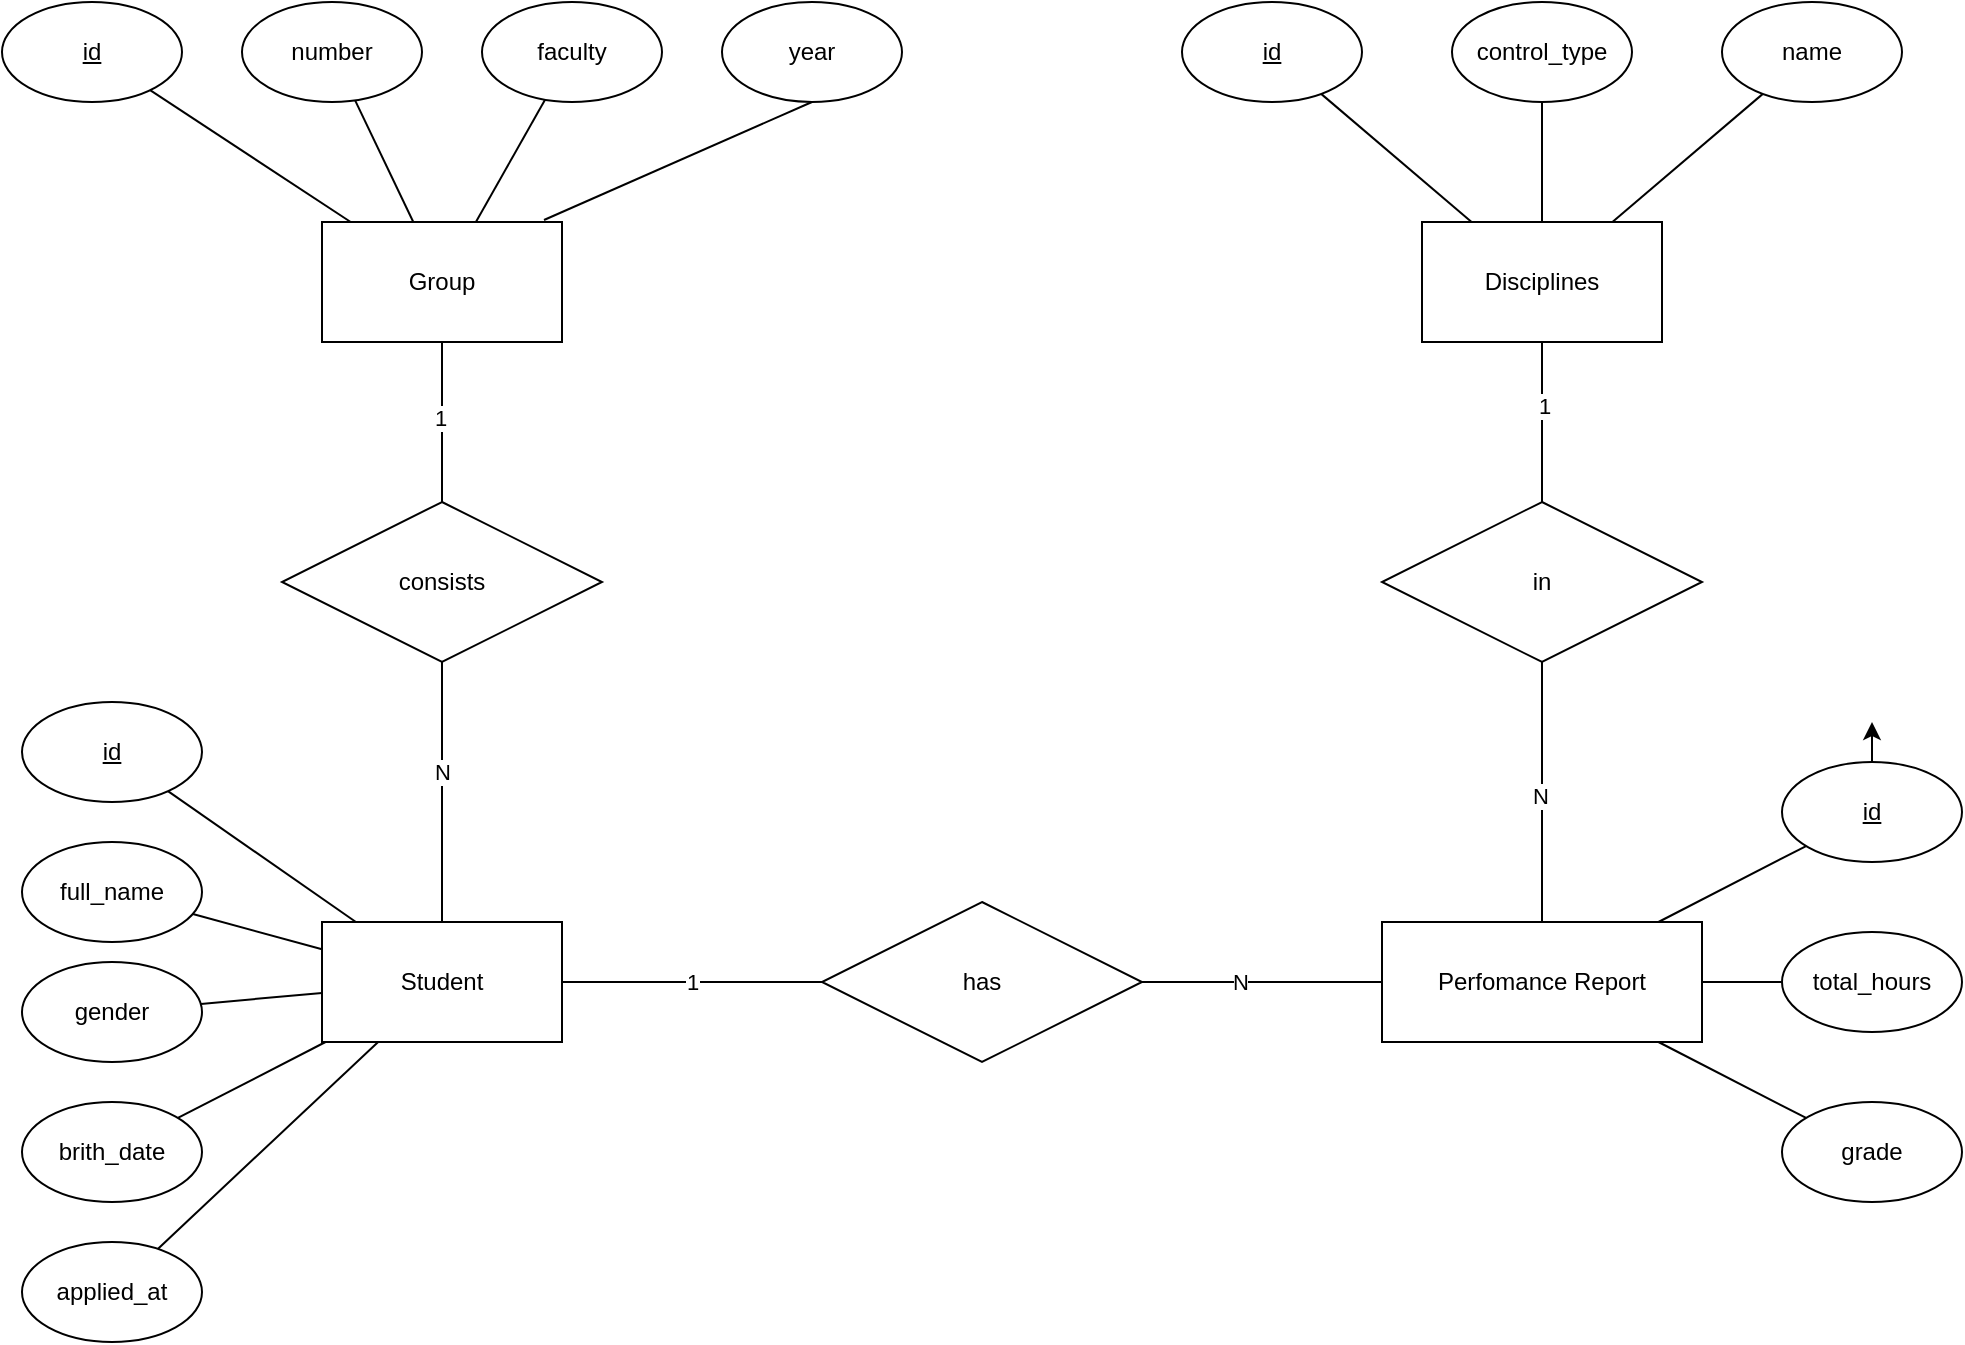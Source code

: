 <mxfile version="28.2.0">
  <diagram name="Страница — 1" id="qQyhl8cEC5I3Xc91e9dq">
    <mxGraphModel dx="1186" dy="707" grid="1" gridSize="10" guides="1" tooltips="1" connect="1" arrows="1" fold="1" page="1" pageScale="1" pageWidth="850" pageHeight="1100" math="0" shadow="0">
      <root>
        <mxCell id="0" />
        <mxCell id="1" parent="0" />
        <mxCell id="DhTfBYhSW_z6Bcd5cQwN-1" value="Student" style="rounded=0;whiteSpace=wrap;html=1;" vertex="1" parent="1">
          <mxGeometry x="190" y="690" width="120" height="60" as="geometry" />
        </mxCell>
        <mxCell id="DhTfBYhSW_z6Bcd5cQwN-2" value="Disciplines" style="rounded=0;whiteSpace=wrap;html=1;" vertex="1" parent="1">
          <mxGeometry x="740" y="340" width="120" height="60" as="geometry" />
        </mxCell>
        <mxCell id="DhTfBYhSW_z6Bcd5cQwN-3" value="Perfomance Report" style="rounded=0;whiteSpace=wrap;html=1;" vertex="1" parent="1">
          <mxGeometry x="720" y="690" width="160" height="60" as="geometry" />
        </mxCell>
        <mxCell id="DhTfBYhSW_z6Bcd5cQwN-4" value="gender" style="ellipse;whiteSpace=wrap;html=1;" vertex="1" parent="1">
          <mxGeometry x="40" y="710" width="90" height="50" as="geometry" />
        </mxCell>
        <mxCell id="DhTfBYhSW_z6Bcd5cQwN-5" value="brith_date" style="ellipse;whiteSpace=wrap;html=1;" vertex="1" parent="1">
          <mxGeometry x="40" y="780" width="90" height="50" as="geometry" />
        </mxCell>
        <mxCell id="DhTfBYhSW_z6Bcd5cQwN-6" value="applied_at" style="ellipse;whiteSpace=wrap;html=1;" vertex="1" parent="1">
          <mxGeometry x="40" y="850" width="90" height="50" as="geometry" />
        </mxCell>
        <mxCell id="DhTfBYhSW_z6Bcd5cQwN-7" value="&lt;u&gt;id&lt;/u&gt;" style="ellipse;whiteSpace=wrap;html=1;" vertex="1" parent="1">
          <mxGeometry x="40" y="580" width="90" height="50" as="geometry" />
        </mxCell>
        <mxCell id="DhTfBYhSW_z6Bcd5cQwN-8" value="" style="endArrow=none;html=1;rounded=0;" edge="1" parent="1" source="DhTfBYhSW_z6Bcd5cQwN-7" target="DhTfBYhSW_z6Bcd5cQwN-1">
          <mxGeometry width="50" height="50" relative="1" as="geometry">
            <mxPoint x="280" y="650" as="sourcePoint" />
            <mxPoint x="440" y="910" as="targetPoint" />
          </mxGeometry>
        </mxCell>
        <mxCell id="DhTfBYhSW_z6Bcd5cQwN-9" value="" style="endArrow=none;html=1;rounded=0;" edge="1" parent="1" source="DhTfBYhSW_z6Bcd5cQwN-4" target="DhTfBYhSW_z6Bcd5cQwN-1">
          <mxGeometry width="50" height="50" relative="1" as="geometry">
            <mxPoint x="140" y="620" as="sourcePoint" />
            <mxPoint x="364" y="620" as="targetPoint" />
          </mxGeometry>
        </mxCell>
        <mxCell id="DhTfBYhSW_z6Bcd5cQwN-10" value="" style="endArrow=none;html=1;rounded=0;" edge="1" parent="1" source="DhTfBYhSW_z6Bcd5cQwN-5" target="DhTfBYhSW_z6Bcd5cQwN-1">
          <mxGeometry width="50" height="50" relative="1" as="geometry">
            <mxPoint x="150" y="630" as="sourcePoint" />
            <mxPoint x="374" y="630" as="targetPoint" />
          </mxGeometry>
        </mxCell>
        <mxCell id="DhTfBYhSW_z6Bcd5cQwN-11" value="" style="endArrow=none;html=1;rounded=0;" edge="1" parent="1" source="DhTfBYhSW_z6Bcd5cQwN-6" target="DhTfBYhSW_z6Bcd5cQwN-1">
          <mxGeometry width="50" height="50" relative="1" as="geometry">
            <mxPoint x="160" y="640" as="sourcePoint" />
            <mxPoint x="384" y="640" as="targetPoint" />
          </mxGeometry>
        </mxCell>
        <mxCell id="DhTfBYhSW_z6Bcd5cQwN-12" value="name" style="ellipse;whiteSpace=wrap;html=1;" vertex="1" parent="1">
          <mxGeometry x="890" y="230" width="90" height="50" as="geometry" />
        </mxCell>
        <mxCell id="DhTfBYhSW_z6Bcd5cQwN-14" value="&lt;u&gt;id&lt;/u&gt;" style="ellipse;whiteSpace=wrap;html=1;" vertex="1" parent="1">
          <mxGeometry x="620" y="230" width="90" height="50" as="geometry" />
        </mxCell>
        <mxCell id="DhTfBYhSW_z6Bcd5cQwN-59" style="edgeStyle=orthogonalEdgeStyle;rounded=0;orthogonalLoop=1;jettySize=auto;html=1;exitX=0.5;exitY=0;exitDx=0;exitDy=0;" edge="1" parent="1" source="DhTfBYhSW_z6Bcd5cQwN-15">
          <mxGeometry relative="1" as="geometry">
            <mxPoint x="965" y="590" as="targetPoint" />
          </mxGeometry>
        </mxCell>
        <mxCell id="DhTfBYhSW_z6Bcd5cQwN-15" value="&lt;u&gt;id&lt;/u&gt;" style="ellipse;whiteSpace=wrap;html=1;" vertex="1" parent="1">
          <mxGeometry x="920" y="610" width="90" height="50" as="geometry" />
        </mxCell>
        <mxCell id="DhTfBYhSW_z6Bcd5cQwN-17" value="control_type" style="ellipse;whiteSpace=wrap;html=1;" vertex="1" parent="1">
          <mxGeometry x="755" y="230" width="90" height="50" as="geometry" />
        </mxCell>
        <mxCell id="DhTfBYhSW_z6Bcd5cQwN-18" value="total_hours" style="ellipse;whiteSpace=wrap;html=1;" vertex="1" parent="1">
          <mxGeometry x="920" y="695" width="90" height="50" as="geometry" />
        </mxCell>
        <mxCell id="DhTfBYhSW_z6Bcd5cQwN-19" value="grade" style="ellipse;whiteSpace=wrap;html=1;" vertex="1" parent="1">
          <mxGeometry x="920" y="780" width="90" height="50" as="geometry" />
        </mxCell>
        <mxCell id="DhTfBYhSW_z6Bcd5cQwN-20" value="" style="endArrow=none;html=1;rounded=0;" edge="1" parent="1" source="DhTfBYhSW_z6Bcd5cQwN-15" target="DhTfBYhSW_z6Bcd5cQwN-3">
          <mxGeometry width="50" height="50" relative="1" as="geometry">
            <mxPoint x="640" y="460" as="sourcePoint" />
            <mxPoint x="690" y="410" as="targetPoint" />
          </mxGeometry>
        </mxCell>
        <mxCell id="DhTfBYhSW_z6Bcd5cQwN-22" value="" style="endArrow=none;html=1;rounded=0;entryX=0.5;entryY=0;entryDx=0;entryDy=0;" edge="1" parent="1" source="DhTfBYhSW_z6Bcd5cQwN-17" target="DhTfBYhSW_z6Bcd5cQwN-2">
          <mxGeometry width="50" height="50" relative="1" as="geometry">
            <mxPoint x="460" y="455" as="sourcePoint" />
            <mxPoint x="504" y="470" as="targetPoint" />
          </mxGeometry>
        </mxCell>
        <mxCell id="DhTfBYhSW_z6Bcd5cQwN-23" value="" style="endArrow=none;html=1;rounded=0;" edge="1" parent="1" source="DhTfBYhSW_z6Bcd5cQwN-18" target="DhTfBYhSW_z6Bcd5cQwN-3">
          <mxGeometry width="50" height="50" relative="1" as="geometry">
            <mxPoint x="470" y="465" as="sourcePoint" />
            <mxPoint x="514" y="480" as="targetPoint" />
          </mxGeometry>
        </mxCell>
        <mxCell id="DhTfBYhSW_z6Bcd5cQwN-24" value="" style="endArrow=none;html=1;rounded=0;" edge="1" parent="1" source="DhTfBYhSW_z6Bcd5cQwN-19" target="DhTfBYhSW_z6Bcd5cQwN-3">
          <mxGeometry width="50" height="50" relative="1" as="geometry">
            <mxPoint x="480" y="475" as="sourcePoint" />
            <mxPoint x="560" y="550" as="targetPoint" />
          </mxGeometry>
        </mxCell>
        <mxCell id="DhTfBYhSW_z6Bcd5cQwN-25" value="" style="endArrow=none;html=1;rounded=0;" edge="1" parent="1" source="DhTfBYhSW_z6Bcd5cQwN-2" target="DhTfBYhSW_z6Bcd5cQwN-14">
          <mxGeometry width="50" height="50" relative="1" as="geometry">
            <mxPoint x="240" y="485" as="sourcePoint" />
            <mxPoint x="284" y="500" as="targetPoint" />
          </mxGeometry>
        </mxCell>
        <mxCell id="DhTfBYhSW_z6Bcd5cQwN-26" value="" style="endArrow=none;html=1;rounded=0;" edge="1" parent="1" source="DhTfBYhSW_z6Bcd5cQwN-2" target="DhTfBYhSW_z6Bcd5cQwN-12">
          <mxGeometry width="50" height="50" relative="1" as="geometry">
            <mxPoint x="590" y="240" as="sourcePoint" />
            <mxPoint x="700" y="175" as="targetPoint" />
          </mxGeometry>
        </mxCell>
        <mxCell id="DhTfBYhSW_z6Bcd5cQwN-28" value="in" style="rhombus;whiteSpace=wrap;html=1;" vertex="1" parent="1">
          <mxGeometry x="720" y="480" width="160" height="80" as="geometry" />
        </mxCell>
        <mxCell id="DhTfBYhSW_z6Bcd5cQwN-29" value="" style="endArrow=none;html=1;rounded=0;" edge="1" parent="1" source="DhTfBYhSW_z6Bcd5cQwN-3" target="DhTfBYhSW_z6Bcd5cQwN-28">
          <mxGeometry width="50" height="50" relative="1" as="geometry">
            <mxPoint x="260" y="480" as="sourcePoint" />
            <mxPoint x="310" y="430" as="targetPoint" />
          </mxGeometry>
        </mxCell>
        <mxCell id="DhTfBYhSW_z6Bcd5cQwN-30" value="N" style="edgeLabel;html=1;align=center;verticalAlign=middle;resizable=0;points=[];" vertex="1" connectable="0" parent="DhTfBYhSW_z6Bcd5cQwN-29">
          <mxGeometry x="-0.027" y="1" relative="1" as="geometry">
            <mxPoint as="offset" />
          </mxGeometry>
        </mxCell>
        <mxCell id="DhTfBYhSW_z6Bcd5cQwN-31" value="" style="endArrow=none;html=1;rounded=0;" edge="1" parent="1" source="DhTfBYhSW_z6Bcd5cQwN-28" target="DhTfBYhSW_z6Bcd5cQwN-2">
          <mxGeometry width="50" height="50" relative="1" as="geometry">
            <mxPoint x="420" y="460" as="sourcePoint" />
            <mxPoint x="470" y="410" as="targetPoint" />
          </mxGeometry>
        </mxCell>
        <mxCell id="DhTfBYhSW_z6Bcd5cQwN-32" value="1" style="edgeLabel;html=1;align=center;verticalAlign=middle;resizable=0;points=[];" vertex="1" connectable="0" parent="DhTfBYhSW_z6Bcd5cQwN-31">
          <mxGeometry x="0.213" y="-1" relative="1" as="geometry">
            <mxPoint as="offset" />
          </mxGeometry>
        </mxCell>
        <mxCell id="DhTfBYhSW_z6Bcd5cQwN-33" value="has" style="rhombus;whiteSpace=wrap;html=1;" vertex="1" parent="1">
          <mxGeometry x="440" y="680" width="160" height="80" as="geometry" />
        </mxCell>
        <mxCell id="DhTfBYhSW_z6Bcd5cQwN-34" value="" style="endArrow=none;html=1;rounded=0;" edge="1" parent="1" source="DhTfBYhSW_z6Bcd5cQwN-3" target="DhTfBYhSW_z6Bcd5cQwN-33">
          <mxGeometry width="50" height="50" relative="1" as="geometry">
            <mxPoint x="410" y="410" as="sourcePoint" />
            <mxPoint x="460" y="360" as="targetPoint" />
          </mxGeometry>
        </mxCell>
        <mxCell id="DhTfBYhSW_z6Bcd5cQwN-35" value="N" style="edgeLabel;html=1;align=center;verticalAlign=middle;resizable=0;points=[];" vertex="1" connectable="0" parent="DhTfBYhSW_z6Bcd5cQwN-34">
          <mxGeometry x="0.189" relative="1" as="geometry">
            <mxPoint as="offset" />
          </mxGeometry>
        </mxCell>
        <mxCell id="DhTfBYhSW_z6Bcd5cQwN-36" value="1" style="endArrow=none;html=1;rounded=0;" edge="1" parent="1" source="DhTfBYhSW_z6Bcd5cQwN-33" target="DhTfBYhSW_z6Bcd5cQwN-1">
          <mxGeometry width="50" height="50" relative="1" as="geometry">
            <mxPoint x="384" y="470" as="sourcePoint" />
            <mxPoint x="367" y="377" as="targetPoint" />
          </mxGeometry>
        </mxCell>
        <mxCell id="DhTfBYhSW_z6Bcd5cQwN-38" value="full_name" style="ellipse;whiteSpace=wrap;html=1;" vertex="1" parent="1">
          <mxGeometry x="40" y="650" width="90" height="50" as="geometry" />
        </mxCell>
        <mxCell id="DhTfBYhSW_z6Bcd5cQwN-39" value="" style="endArrow=none;html=1;rounded=0;" edge="1" parent="1" source="DhTfBYhSW_z6Bcd5cQwN-38" target="DhTfBYhSW_z6Bcd5cQwN-1">
          <mxGeometry width="50" height="50" relative="1" as="geometry">
            <mxPoint x="380" y="910" as="sourcePoint" />
            <mxPoint x="430" y="860" as="targetPoint" />
          </mxGeometry>
        </mxCell>
        <mxCell id="DhTfBYhSW_z6Bcd5cQwN-40" value="Group" style="rounded=0;whiteSpace=wrap;html=1;" vertex="1" parent="1">
          <mxGeometry x="190" y="340" width="120" height="60" as="geometry" />
        </mxCell>
        <mxCell id="DhTfBYhSW_z6Bcd5cQwN-41" style="edgeStyle=orthogonalEdgeStyle;rounded=0;orthogonalLoop=1;jettySize=auto;html=1;exitX=0.5;exitY=1;exitDx=0;exitDy=0;" edge="1" parent="1" source="DhTfBYhSW_z6Bcd5cQwN-40" target="DhTfBYhSW_z6Bcd5cQwN-40">
          <mxGeometry relative="1" as="geometry" />
        </mxCell>
        <mxCell id="DhTfBYhSW_z6Bcd5cQwN-42" value="&lt;u&gt;id&lt;/u&gt;" style="ellipse;whiteSpace=wrap;html=1;" vertex="1" parent="1">
          <mxGeometry x="30" y="230" width="90" height="50" as="geometry" />
        </mxCell>
        <mxCell id="DhTfBYhSW_z6Bcd5cQwN-43" value="" style="endArrow=none;html=1;rounded=0;" edge="1" parent="1" source="DhTfBYhSW_z6Bcd5cQwN-40" target="DhTfBYhSW_z6Bcd5cQwN-42">
          <mxGeometry width="50" height="50" relative="1" as="geometry">
            <mxPoint x="330" y="560" as="sourcePoint" />
            <mxPoint x="380" y="510" as="targetPoint" />
          </mxGeometry>
        </mxCell>
        <mxCell id="DhTfBYhSW_z6Bcd5cQwN-44" value="consists" style="rhombus;whiteSpace=wrap;html=1;" vertex="1" parent="1">
          <mxGeometry x="170" y="480" width="160" height="80" as="geometry" />
        </mxCell>
        <mxCell id="DhTfBYhSW_z6Bcd5cQwN-45" value="" style="endArrow=none;html=1;rounded=0;" edge="1" parent="1" source="DhTfBYhSW_z6Bcd5cQwN-44" target="DhTfBYhSW_z6Bcd5cQwN-40">
          <mxGeometry width="50" height="50" relative="1" as="geometry">
            <mxPoint x="220" y="520" as="sourcePoint" />
            <mxPoint x="270" y="470" as="targetPoint" />
          </mxGeometry>
        </mxCell>
        <mxCell id="DhTfBYhSW_z6Bcd5cQwN-46" value="1" style="edgeLabel;html=1;align=center;verticalAlign=middle;resizable=0;points=[];" vertex="1" connectable="0" parent="DhTfBYhSW_z6Bcd5cQwN-45">
          <mxGeometry x="0.067" y="1" relative="1" as="geometry">
            <mxPoint as="offset" />
          </mxGeometry>
        </mxCell>
        <mxCell id="DhTfBYhSW_z6Bcd5cQwN-47" value="" style="endArrow=none;html=1;rounded=0;" edge="1" parent="1" source="DhTfBYhSW_z6Bcd5cQwN-44" target="DhTfBYhSW_z6Bcd5cQwN-1">
          <mxGeometry width="50" height="50" relative="1" as="geometry">
            <mxPoint x="220" y="520" as="sourcePoint" />
            <mxPoint x="270" y="470" as="targetPoint" />
          </mxGeometry>
        </mxCell>
        <mxCell id="DhTfBYhSW_z6Bcd5cQwN-48" value="N" style="edgeLabel;html=1;align=center;verticalAlign=middle;resizable=0;points=[];" vertex="1" connectable="0" parent="DhTfBYhSW_z6Bcd5cQwN-47">
          <mxGeometry x="-0.156" relative="1" as="geometry">
            <mxPoint as="offset" />
          </mxGeometry>
        </mxCell>
        <mxCell id="DhTfBYhSW_z6Bcd5cQwN-49" value="number" style="ellipse;whiteSpace=wrap;html=1;" vertex="1" parent="1">
          <mxGeometry x="150" y="230" width="90" height="50" as="geometry" />
        </mxCell>
        <mxCell id="DhTfBYhSW_z6Bcd5cQwN-50" value="" style="endArrow=none;html=1;rounded=0;" edge="1" parent="1" source="DhTfBYhSW_z6Bcd5cQwN-40" target="DhTfBYhSW_z6Bcd5cQwN-49">
          <mxGeometry width="50" height="50" relative="1" as="geometry">
            <mxPoint x="280" y="450" as="sourcePoint" />
            <mxPoint x="330" y="400" as="targetPoint" />
          </mxGeometry>
        </mxCell>
        <mxCell id="DhTfBYhSW_z6Bcd5cQwN-51" value="faculty" style="ellipse;whiteSpace=wrap;html=1;" vertex="1" parent="1">
          <mxGeometry x="270" y="230" width="90" height="50" as="geometry" />
        </mxCell>
        <mxCell id="DhTfBYhSW_z6Bcd5cQwN-52" value="" style="endArrow=none;html=1;rounded=0;" edge="1" parent="1" source="DhTfBYhSW_z6Bcd5cQwN-40" target="DhTfBYhSW_z6Bcd5cQwN-51">
          <mxGeometry width="50" height="50" relative="1" as="geometry">
            <mxPoint x="225" y="350" as="sourcePoint" />
            <mxPoint x="150" y="286" as="targetPoint" />
          </mxGeometry>
        </mxCell>
        <mxCell id="DhTfBYhSW_z6Bcd5cQwN-54" value="year" style="ellipse;whiteSpace=wrap;html=1;" vertex="1" parent="1">
          <mxGeometry x="390" y="230" width="90" height="50" as="geometry" />
        </mxCell>
        <mxCell id="DhTfBYhSW_z6Bcd5cQwN-57" value="" style="endArrow=none;html=1;rounded=0;exitX=0.925;exitY=-0.017;exitDx=0;exitDy=0;entryX=0.5;entryY=1;entryDx=0;entryDy=0;exitPerimeter=0;" edge="1" parent="1" source="DhTfBYhSW_z6Bcd5cQwN-40" target="DhTfBYhSW_z6Bcd5cQwN-54">
          <mxGeometry width="50" height="50" relative="1" as="geometry">
            <mxPoint x="540" y="460" as="sourcePoint" />
            <mxPoint x="590" y="410" as="targetPoint" />
          </mxGeometry>
        </mxCell>
      </root>
    </mxGraphModel>
  </diagram>
</mxfile>
